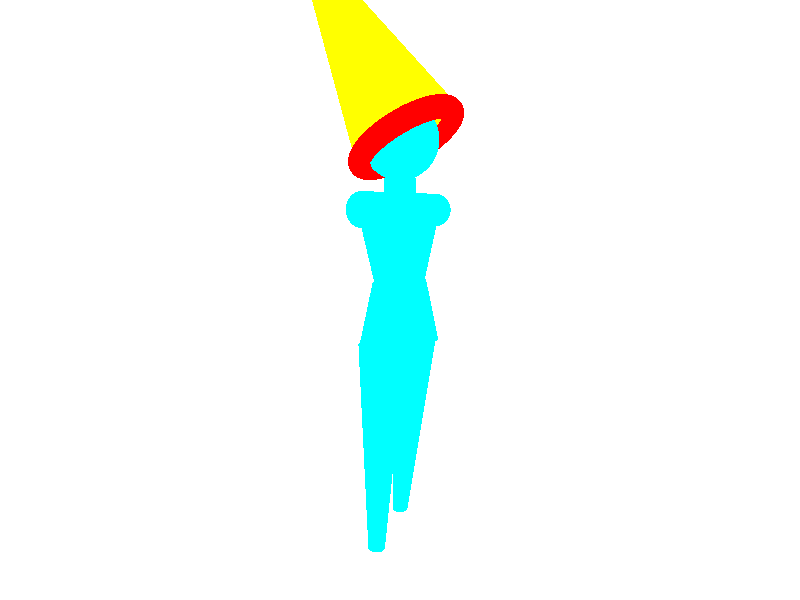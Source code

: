 //requirements: 
//lightsource, basic shapes, # declare at least once, readability (names are useful, things are grouped well), modifiability 

background {
	rgb<1,1,1>
}

camera {
	location  
		<-10,2,-10>
	
	look_at 
		<0,0,0>
	
}

light_source {
	<5,8,-5>
	rgb <1,1,1>
}

#declare Bodytone=texture {
	pigment {
		rgb <0,1,1>
	}
}

#declare Red=texture {
	pigment {
		rgb <1,0,0>
	}
}

//head
sphere {
	<0,3.7,0>
	.9
	texture {
		Bodytone
			}
}
//neck
cone {
	<0,4,0>
	.3
	<0,2,0>
	.4
	texture {
		Bodytone
	}
}


//chest
cone {
	<0,1,0>
	.64
	<0,.2,0>
	.4
	texture {
		Bodytone
	}
	scale <1.8,2,0>
}


//shoulders
cone {
	<-1.2,2.12,0>
	.4
	<1.2,2.12,0>
	.4
	
	texture {
		Bodytone
			}
	scale <0,0,1.3>

}
	
//leg 1
cone {
	<-.59,-1,0>
	.55
	<-.8,-6,0>
	.2
	texture {
		Bodytone
	}
}	

//leg 2
	cone {
		<.5,-.8,0>
		.55
		<1,-6,1>
		.2
		texture {
			Bodytone
		}
	}

	
	
//hips
cone {
	<0,.3,0>
	.4
	<0,-.7,0>
	.6	
	texture {
		Bodytone
	}
	scale <2,1.5,0>
}

//Silly hat!!
cone {
	<0,3.8,-.2>
	1.3
	<-1,8,2>
	.2
	texture {
		pigment {
			rgb <1,1,0>
		}
	}
}

//Brim!!!
torus {
	1.2
	.25
	rotate 10*z
	rotate 30*x	
	translate <0,3.7,-.2>
	texture {
		Red
	}
}
	
	
//bobble thing!!!
sphere {
	<-1,8,2>
	.3
	texture {
		Red
	}
}

//pedestal 
box {
	<-4,-6,-4>
	<4,-7,4>
	texture {
		pigment {
			rgb <1,1,1>
		}
	}
}

//floor
plane {
	<0,-7,0>
	7
	texture {
		pigment {
			rgb <1,1,1>
		}
	}
}

